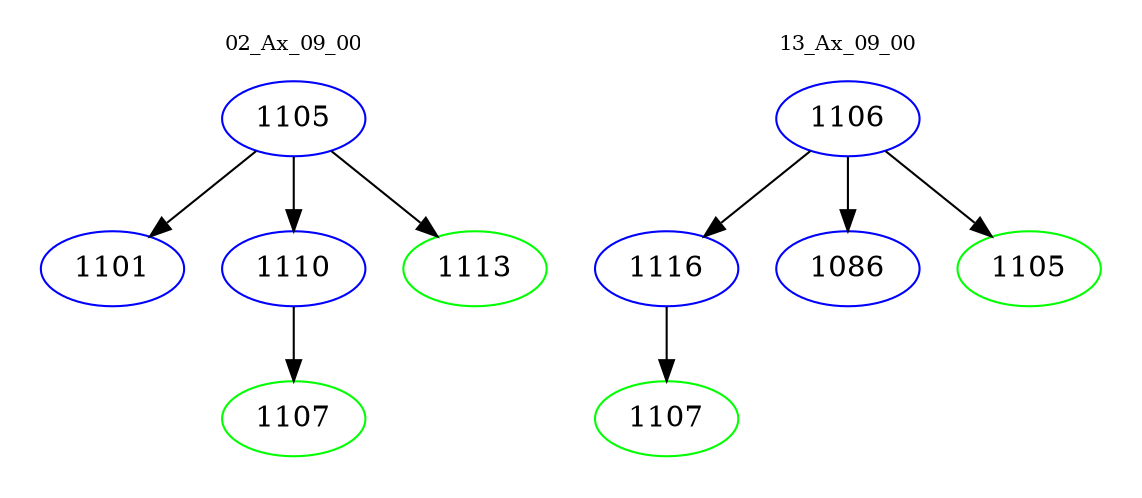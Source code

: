 digraph{
subgraph cluster_0 {
color = white
label = "02_Ax_09_00";
fontsize=10;
T0_1105 [label="1105", color="blue"]
T0_1105 -> T0_1101 [color="black"]
T0_1101 [label="1101", color="blue"]
T0_1105 -> T0_1110 [color="black"]
T0_1110 [label="1110", color="blue"]
T0_1110 -> T0_1107 [color="black"]
T0_1107 [label="1107", color="green"]
T0_1105 -> T0_1113 [color="black"]
T0_1113 [label="1113", color="green"]
}
subgraph cluster_1 {
color = white
label = "13_Ax_09_00";
fontsize=10;
T1_1106 [label="1106", color="blue"]
T1_1106 -> T1_1116 [color="black"]
T1_1116 [label="1116", color="blue"]
T1_1116 -> T1_1107 [color="black"]
T1_1107 [label="1107", color="green"]
T1_1106 -> T1_1086 [color="black"]
T1_1086 [label="1086", color="blue"]
T1_1106 -> T1_1105 [color="black"]
T1_1105 [label="1105", color="green"]
}
}
